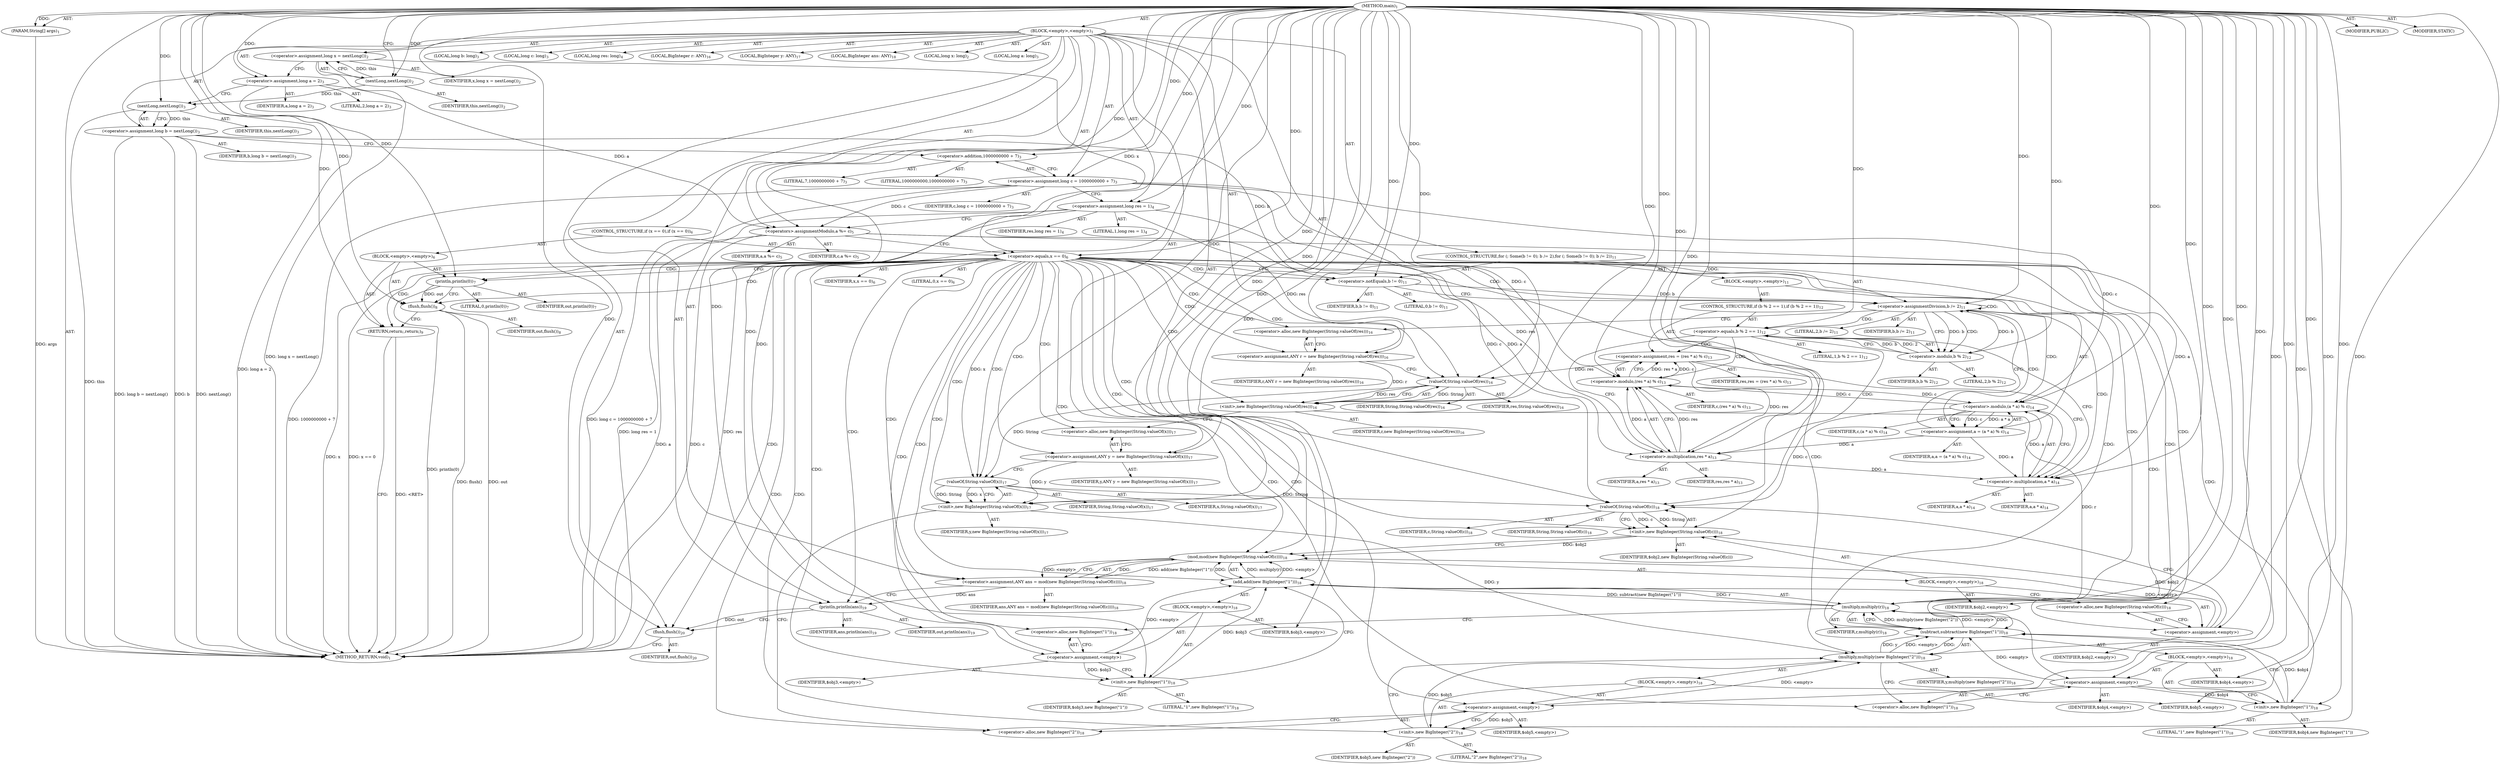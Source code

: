digraph "main" {  
"21" [label = <(METHOD,main)<SUB>1</SUB>> ]
"22" [label = <(PARAM,String[] args)<SUB>1</SUB>> ]
"23" [label = <(BLOCK,&lt;empty&gt;,&lt;empty&gt;)<SUB>1</SUB>> ]
"24" [label = <(LOCAL,long x: long)<SUB>2</SUB>> ]
"25" [label = <(&lt;operator&gt;.assignment,long x = nextLong())<SUB>2</SUB>> ]
"26" [label = <(IDENTIFIER,x,long x = nextLong())<SUB>2</SUB>> ]
"27" [label = <(nextLong,nextLong())<SUB>2</SUB>> ]
"28" [label = <(IDENTIFIER,this,nextLong())<SUB>2</SUB>> ]
"29" [label = <(LOCAL,long a: long)<SUB>3</SUB>> ]
"30" [label = <(LOCAL,long b: long)<SUB>3</SUB>> ]
"31" [label = <(LOCAL,long c: long)<SUB>3</SUB>> ]
"32" [label = <(&lt;operator&gt;.assignment,long a = 2)<SUB>3</SUB>> ]
"33" [label = <(IDENTIFIER,a,long a = 2)<SUB>3</SUB>> ]
"34" [label = <(LITERAL,2,long a = 2)<SUB>3</SUB>> ]
"35" [label = <(&lt;operator&gt;.assignment,long b = nextLong())<SUB>3</SUB>> ]
"36" [label = <(IDENTIFIER,b,long b = nextLong())<SUB>3</SUB>> ]
"37" [label = <(nextLong,nextLong())<SUB>3</SUB>> ]
"38" [label = <(IDENTIFIER,this,nextLong())<SUB>3</SUB>> ]
"39" [label = <(&lt;operator&gt;.assignment,long c = 1000000000 + 7)<SUB>3</SUB>> ]
"40" [label = <(IDENTIFIER,c,long c = 1000000000 + 7)<SUB>3</SUB>> ]
"41" [label = <(&lt;operator&gt;.addition,1000000000 + 7)<SUB>3</SUB>> ]
"42" [label = <(LITERAL,1000000000,1000000000 + 7)<SUB>3</SUB>> ]
"43" [label = <(LITERAL,7,1000000000 + 7)<SUB>3</SUB>> ]
"44" [label = <(LOCAL,long res: long)<SUB>4</SUB>> ]
"45" [label = <(&lt;operator&gt;.assignment,long res = 1)<SUB>4</SUB>> ]
"46" [label = <(IDENTIFIER,res,long res = 1)<SUB>4</SUB>> ]
"47" [label = <(LITERAL,1,long res = 1)<SUB>4</SUB>> ]
"48" [label = <(&lt;operators&gt;.assignmentModulo,a %= c)<SUB>5</SUB>> ]
"49" [label = <(IDENTIFIER,a,a %= c)<SUB>5</SUB>> ]
"50" [label = <(IDENTIFIER,c,a %= c)<SUB>5</SUB>> ]
"51" [label = <(CONTROL_STRUCTURE,if (x == 0),if (x == 0))<SUB>6</SUB>> ]
"52" [label = <(&lt;operator&gt;.equals,x == 0)<SUB>6</SUB>> ]
"53" [label = <(IDENTIFIER,x,x == 0)<SUB>6</SUB>> ]
"54" [label = <(LITERAL,0,x == 0)<SUB>6</SUB>> ]
"55" [label = <(BLOCK,&lt;empty&gt;,&lt;empty&gt;)<SUB>6</SUB>> ]
"56" [label = <(println,println(0))<SUB>7</SUB>> ]
"57" [label = <(IDENTIFIER,out,println(0))<SUB>7</SUB>> ]
"58" [label = <(LITERAL,0,println(0))<SUB>7</SUB>> ]
"59" [label = <(flush,flush())<SUB>8</SUB>> ]
"60" [label = <(IDENTIFIER,out,flush())<SUB>8</SUB>> ]
"61" [label = <(RETURN,return;,return;)<SUB>9</SUB>> ]
"62" [label = <(CONTROL_STRUCTURE,for (; Some(b != 0); b /= 2),for (; Some(b != 0); b /= 2))<SUB>11</SUB>> ]
"63" [label = <(&lt;operator&gt;.notEquals,b != 0)<SUB>11</SUB>> ]
"64" [label = <(IDENTIFIER,b,b != 0)<SUB>11</SUB>> ]
"65" [label = <(LITERAL,0,b != 0)<SUB>11</SUB>> ]
"66" [label = <(&lt;operator&gt;.assignmentDivision,b /= 2)<SUB>11</SUB>> ]
"67" [label = <(IDENTIFIER,b,b /= 2)<SUB>11</SUB>> ]
"68" [label = <(LITERAL,2,b /= 2)<SUB>11</SUB>> ]
"69" [label = <(BLOCK,&lt;empty&gt;,&lt;empty&gt;)<SUB>11</SUB>> ]
"70" [label = <(CONTROL_STRUCTURE,if (b % 2 == 1),if (b % 2 == 1))<SUB>12</SUB>> ]
"71" [label = <(&lt;operator&gt;.equals,b % 2 == 1)<SUB>12</SUB>> ]
"72" [label = <(&lt;operator&gt;.modulo,b % 2)<SUB>12</SUB>> ]
"73" [label = <(IDENTIFIER,b,b % 2)<SUB>12</SUB>> ]
"74" [label = <(LITERAL,2,b % 2)<SUB>12</SUB>> ]
"75" [label = <(LITERAL,1,b % 2 == 1)<SUB>12</SUB>> ]
"76" [label = <(&lt;operator&gt;.assignment,res = (res * a) % c)<SUB>13</SUB>> ]
"77" [label = <(IDENTIFIER,res,res = (res * a) % c)<SUB>13</SUB>> ]
"78" [label = <(&lt;operator&gt;.modulo,(res * a) % c)<SUB>13</SUB>> ]
"79" [label = <(&lt;operator&gt;.multiplication,res * a)<SUB>13</SUB>> ]
"80" [label = <(IDENTIFIER,res,res * a)<SUB>13</SUB>> ]
"81" [label = <(IDENTIFIER,a,res * a)<SUB>13</SUB>> ]
"82" [label = <(IDENTIFIER,c,(res * a) % c)<SUB>13</SUB>> ]
"83" [label = <(&lt;operator&gt;.assignment,a = (a * a) % c)<SUB>14</SUB>> ]
"84" [label = <(IDENTIFIER,a,a = (a * a) % c)<SUB>14</SUB>> ]
"85" [label = <(&lt;operator&gt;.modulo,(a * a) % c)<SUB>14</SUB>> ]
"86" [label = <(&lt;operator&gt;.multiplication,a * a)<SUB>14</SUB>> ]
"87" [label = <(IDENTIFIER,a,a * a)<SUB>14</SUB>> ]
"88" [label = <(IDENTIFIER,a,a * a)<SUB>14</SUB>> ]
"89" [label = <(IDENTIFIER,c,(a * a) % c)<SUB>14</SUB>> ]
"4" [label = <(LOCAL,BigInteger r: ANY)<SUB>16</SUB>> ]
"90" [label = <(&lt;operator&gt;.assignment,ANY r = new BigInteger(String.valueOf(res)))<SUB>16</SUB>> ]
"91" [label = <(IDENTIFIER,r,ANY r = new BigInteger(String.valueOf(res)))<SUB>16</SUB>> ]
"92" [label = <(&lt;operator&gt;.alloc,new BigInteger(String.valueOf(res)))<SUB>16</SUB>> ]
"93" [label = <(&lt;init&gt;,new BigInteger(String.valueOf(res)))<SUB>16</SUB>> ]
"3" [label = <(IDENTIFIER,r,new BigInteger(String.valueOf(res)))<SUB>16</SUB>> ]
"94" [label = <(valueOf,String.valueOf(res))<SUB>16</SUB>> ]
"95" [label = <(IDENTIFIER,String,String.valueOf(res))<SUB>16</SUB>> ]
"96" [label = <(IDENTIFIER,res,String.valueOf(res))<SUB>16</SUB>> ]
"6" [label = <(LOCAL,BigInteger y: ANY)<SUB>17</SUB>> ]
"97" [label = <(&lt;operator&gt;.assignment,ANY y = new BigInteger(String.valueOf(x)))<SUB>17</SUB>> ]
"98" [label = <(IDENTIFIER,y,ANY y = new BigInteger(String.valueOf(x)))<SUB>17</SUB>> ]
"99" [label = <(&lt;operator&gt;.alloc,new BigInteger(String.valueOf(x)))<SUB>17</SUB>> ]
"100" [label = <(&lt;init&gt;,new BigInteger(String.valueOf(x)))<SUB>17</SUB>> ]
"5" [label = <(IDENTIFIER,y,new BigInteger(String.valueOf(x)))<SUB>17</SUB>> ]
"101" [label = <(valueOf,String.valueOf(x))<SUB>17</SUB>> ]
"102" [label = <(IDENTIFIER,String,String.valueOf(x))<SUB>17</SUB>> ]
"103" [label = <(IDENTIFIER,x,String.valueOf(x))<SUB>17</SUB>> ]
"104" [label = <(LOCAL,BigInteger ans: ANY)<SUB>18</SUB>> ]
"105" [label = <(&lt;operator&gt;.assignment,ANY ans = mod(new BigInteger(String.valueOf(c))))<SUB>18</SUB>> ]
"106" [label = <(IDENTIFIER,ans,ANY ans = mod(new BigInteger(String.valueOf(c))))<SUB>18</SUB>> ]
"107" [label = <(mod,mod(new BigInteger(String.valueOf(c))))<SUB>18</SUB>> ]
"108" [label = <(add,add(new BigInteger(&quot;1&quot;)))<SUB>18</SUB>> ]
"109" [label = <(multiply,multiply(r))<SUB>18</SUB>> ]
"110" [label = <(subtract,subtract(new BigInteger(&quot;1&quot;)))<SUB>18</SUB>> ]
"111" [label = <(multiply,multiply(new BigInteger(&quot;2&quot;)))<SUB>18</SUB>> ]
"112" [label = <(IDENTIFIER,y,multiply(new BigInteger(&quot;2&quot;)))<SUB>18</SUB>> ]
"113" [label = <(BLOCK,&lt;empty&gt;,&lt;empty&gt;)<SUB>18</SUB>> ]
"114" [label = <(&lt;operator&gt;.assignment,&lt;empty&gt;)> ]
"115" [label = <(IDENTIFIER,$obj5,&lt;empty&gt;)> ]
"116" [label = <(&lt;operator&gt;.alloc,new BigInteger(&quot;2&quot;))<SUB>18</SUB>> ]
"117" [label = <(&lt;init&gt;,new BigInteger(&quot;2&quot;))<SUB>18</SUB>> ]
"118" [label = <(IDENTIFIER,$obj5,new BigInteger(&quot;2&quot;))> ]
"119" [label = <(LITERAL,&quot;2&quot;,new BigInteger(&quot;2&quot;))<SUB>18</SUB>> ]
"120" [label = <(IDENTIFIER,$obj5,&lt;empty&gt;)> ]
"121" [label = <(BLOCK,&lt;empty&gt;,&lt;empty&gt;)<SUB>18</SUB>> ]
"122" [label = <(&lt;operator&gt;.assignment,&lt;empty&gt;)> ]
"123" [label = <(IDENTIFIER,$obj4,&lt;empty&gt;)> ]
"124" [label = <(&lt;operator&gt;.alloc,new BigInteger(&quot;1&quot;))<SUB>18</SUB>> ]
"125" [label = <(&lt;init&gt;,new BigInteger(&quot;1&quot;))<SUB>18</SUB>> ]
"126" [label = <(IDENTIFIER,$obj4,new BigInteger(&quot;1&quot;))> ]
"127" [label = <(LITERAL,&quot;1&quot;,new BigInteger(&quot;1&quot;))<SUB>18</SUB>> ]
"128" [label = <(IDENTIFIER,$obj4,&lt;empty&gt;)> ]
"129" [label = <(IDENTIFIER,r,multiply(r))<SUB>18</SUB>> ]
"130" [label = <(BLOCK,&lt;empty&gt;,&lt;empty&gt;)<SUB>18</SUB>> ]
"131" [label = <(&lt;operator&gt;.assignment,&lt;empty&gt;)> ]
"132" [label = <(IDENTIFIER,$obj3,&lt;empty&gt;)> ]
"133" [label = <(&lt;operator&gt;.alloc,new BigInteger(&quot;1&quot;))<SUB>18</SUB>> ]
"134" [label = <(&lt;init&gt;,new BigInteger(&quot;1&quot;))<SUB>18</SUB>> ]
"135" [label = <(IDENTIFIER,$obj3,new BigInteger(&quot;1&quot;))> ]
"136" [label = <(LITERAL,&quot;1&quot;,new BigInteger(&quot;1&quot;))<SUB>18</SUB>> ]
"137" [label = <(IDENTIFIER,$obj3,&lt;empty&gt;)> ]
"138" [label = <(BLOCK,&lt;empty&gt;,&lt;empty&gt;)<SUB>18</SUB>> ]
"139" [label = <(&lt;operator&gt;.assignment,&lt;empty&gt;)> ]
"140" [label = <(IDENTIFIER,$obj2,&lt;empty&gt;)> ]
"141" [label = <(&lt;operator&gt;.alloc,new BigInteger(String.valueOf(c)))<SUB>18</SUB>> ]
"142" [label = <(&lt;init&gt;,new BigInteger(String.valueOf(c)))<SUB>18</SUB>> ]
"143" [label = <(IDENTIFIER,$obj2,new BigInteger(String.valueOf(c)))> ]
"144" [label = <(valueOf,String.valueOf(c))<SUB>18</SUB>> ]
"145" [label = <(IDENTIFIER,String,String.valueOf(c))<SUB>18</SUB>> ]
"146" [label = <(IDENTIFIER,c,String.valueOf(c))<SUB>18</SUB>> ]
"147" [label = <(IDENTIFIER,$obj2,&lt;empty&gt;)> ]
"148" [label = <(println,println(ans))<SUB>19</SUB>> ]
"149" [label = <(IDENTIFIER,out,println(ans))<SUB>19</SUB>> ]
"150" [label = <(IDENTIFIER,ans,println(ans))<SUB>19</SUB>> ]
"151" [label = <(flush,flush())<SUB>20</SUB>> ]
"152" [label = <(IDENTIFIER,out,flush())<SUB>20</SUB>> ]
"153" [label = <(MODIFIER,PUBLIC)> ]
"154" [label = <(MODIFIER,STATIC)> ]
"155" [label = <(METHOD_RETURN,void)<SUB>1</SUB>> ]
  "21" -> "22"  [ label = "AST: "] 
  "21" -> "23"  [ label = "AST: "] 
  "21" -> "153"  [ label = "AST: "] 
  "21" -> "154"  [ label = "AST: "] 
  "21" -> "155"  [ label = "AST: "] 
  "23" -> "24"  [ label = "AST: "] 
  "23" -> "25"  [ label = "AST: "] 
  "23" -> "29"  [ label = "AST: "] 
  "23" -> "30"  [ label = "AST: "] 
  "23" -> "31"  [ label = "AST: "] 
  "23" -> "32"  [ label = "AST: "] 
  "23" -> "35"  [ label = "AST: "] 
  "23" -> "39"  [ label = "AST: "] 
  "23" -> "44"  [ label = "AST: "] 
  "23" -> "45"  [ label = "AST: "] 
  "23" -> "48"  [ label = "AST: "] 
  "23" -> "51"  [ label = "AST: "] 
  "23" -> "62"  [ label = "AST: "] 
  "23" -> "4"  [ label = "AST: "] 
  "23" -> "90"  [ label = "AST: "] 
  "23" -> "93"  [ label = "AST: "] 
  "23" -> "6"  [ label = "AST: "] 
  "23" -> "97"  [ label = "AST: "] 
  "23" -> "100"  [ label = "AST: "] 
  "23" -> "104"  [ label = "AST: "] 
  "23" -> "105"  [ label = "AST: "] 
  "23" -> "148"  [ label = "AST: "] 
  "23" -> "151"  [ label = "AST: "] 
  "25" -> "26"  [ label = "AST: "] 
  "25" -> "27"  [ label = "AST: "] 
  "27" -> "28"  [ label = "AST: "] 
  "32" -> "33"  [ label = "AST: "] 
  "32" -> "34"  [ label = "AST: "] 
  "35" -> "36"  [ label = "AST: "] 
  "35" -> "37"  [ label = "AST: "] 
  "37" -> "38"  [ label = "AST: "] 
  "39" -> "40"  [ label = "AST: "] 
  "39" -> "41"  [ label = "AST: "] 
  "41" -> "42"  [ label = "AST: "] 
  "41" -> "43"  [ label = "AST: "] 
  "45" -> "46"  [ label = "AST: "] 
  "45" -> "47"  [ label = "AST: "] 
  "48" -> "49"  [ label = "AST: "] 
  "48" -> "50"  [ label = "AST: "] 
  "51" -> "52"  [ label = "AST: "] 
  "51" -> "55"  [ label = "AST: "] 
  "52" -> "53"  [ label = "AST: "] 
  "52" -> "54"  [ label = "AST: "] 
  "55" -> "56"  [ label = "AST: "] 
  "55" -> "59"  [ label = "AST: "] 
  "55" -> "61"  [ label = "AST: "] 
  "56" -> "57"  [ label = "AST: "] 
  "56" -> "58"  [ label = "AST: "] 
  "59" -> "60"  [ label = "AST: "] 
  "62" -> "63"  [ label = "AST: "] 
  "62" -> "66"  [ label = "AST: "] 
  "62" -> "69"  [ label = "AST: "] 
  "63" -> "64"  [ label = "AST: "] 
  "63" -> "65"  [ label = "AST: "] 
  "66" -> "67"  [ label = "AST: "] 
  "66" -> "68"  [ label = "AST: "] 
  "69" -> "70"  [ label = "AST: "] 
  "69" -> "83"  [ label = "AST: "] 
  "70" -> "71"  [ label = "AST: "] 
  "70" -> "76"  [ label = "AST: "] 
  "71" -> "72"  [ label = "AST: "] 
  "71" -> "75"  [ label = "AST: "] 
  "72" -> "73"  [ label = "AST: "] 
  "72" -> "74"  [ label = "AST: "] 
  "76" -> "77"  [ label = "AST: "] 
  "76" -> "78"  [ label = "AST: "] 
  "78" -> "79"  [ label = "AST: "] 
  "78" -> "82"  [ label = "AST: "] 
  "79" -> "80"  [ label = "AST: "] 
  "79" -> "81"  [ label = "AST: "] 
  "83" -> "84"  [ label = "AST: "] 
  "83" -> "85"  [ label = "AST: "] 
  "85" -> "86"  [ label = "AST: "] 
  "85" -> "89"  [ label = "AST: "] 
  "86" -> "87"  [ label = "AST: "] 
  "86" -> "88"  [ label = "AST: "] 
  "90" -> "91"  [ label = "AST: "] 
  "90" -> "92"  [ label = "AST: "] 
  "93" -> "3"  [ label = "AST: "] 
  "93" -> "94"  [ label = "AST: "] 
  "94" -> "95"  [ label = "AST: "] 
  "94" -> "96"  [ label = "AST: "] 
  "97" -> "98"  [ label = "AST: "] 
  "97" -> "99"  [ label = "AST: "] 
  "100" -> "5"  [ label = "AST: "] 
  "100" -> "101"  [ label = "AST: "] 
  "101" -> "102"  [ label = "AST: "] 
  "101" -> "103"  [ label = "AST: "] 
  "105" -> "106"  [ label = "AST: "] 
  "105" -> "107"  [ label = "AST: "] 
  "107" -> "108"  [ label = "AST: "] 
  "107" -> "138"  [ label = "AST: "] 
  "108" -> "109"  [ label = "AST: "] 
  "108" -> "130"  [ label = "AST: "] 
  "109" -> "110"  [ label = "AST: "] 
  "109" -> "129"  [ label = "AST: "] 
  "110" -> "111"  [ label = "AST: "] 
  "110" -> "121"  [ label = "AST: "] 
  "111" -> "112"  [ label = "AST: "] 
  "111" -> "113"  [ label = "AST: "] 
  "113" -> "114"  [ label = "AST: "] 
  "113" -> "117"  [ label = "AST: "] 
  "113" -> "120"  [ label = "AST: "] 
  "114" -> "115"  [ label = "AST: "] 
  "114" -> "116"  [ label = "AST: "] 
  "117" -> "118"  [ label = "AST: "] 
  "117" -> "119"  [ label = "AST: "] 
  "121" -> "122"  [ label = "AST: "] 
  "121" -> "125"  [ label = "AST: "] 
  "121" -> "128"  [ label = "AST: "] 
  "122" -> "123"  [ label = "AST: "] 
  "122" -> "124"  [ label = "AST: "] 
  "125" -> "126"  [ label = "AST: "] 
  "125" -> "127"  [ label = "AST: "] 
  "130" -> "131"  [ label = "AST: "] 
  "130" -> "134"  [ label = "AST: "] 
  "130" -> "137"  [ label = "AST: "] 
  "131" -> "132"  [ label = "AST: "] 
  "131" -> "133"  [ label = "AST: "] 
  "134" -> "135"  [ label = "AST: "] 
  "134" -> "136"  [ label = "AST: "] 
  "138" -> "139"  [ label = "AST: "] 
  "138" -> "142"  [ label = "AST: "] 
  "138" -> "147"  [ label = "AST: "] 
  "139" -> "140"  [ label = "AST: "] 
  "139" -> "141"  [ label = "AST: "] 
  "142" -> "143"  [ label = "AST: "] 
  "142" -> "144"  [ label = "AST: "] 
  "144" -> "145"  [ label = "AST: "] 
  "144" -> "146"  [ label = "AST: "] 
  "148" -> "149"  [ label = "AST: "] 
  "148" -> "150"  [ label = "AST: "] 
  "151" -> "152"  [ label = "AST: "] 
  "25" -> "32"  [ label = "CFG: "] 
  "32" -> "37"  [ label = "CFG: "] 
  "35" -> "41"  [ label = "CFG: "] 
  "39" -> "45"  [ label = "CFG: "] 
  "45" -> "48"  [ label = "CFG: "] 
  "48" -> "52"  [ label = "CFG: "] 
  "90" -> "94"  [ label = "CFG: "] 
  "93" -> "99"  [ label = "CFG: "] 
  "97" -> "101"  [ label = "CFG: "] 
  "100" -> "116"  [ label = "CFG: "] 
  "105" -> "148"  [ label = "CFG: "] 
  "148" -> "151"  [ label = "CFG: "] 
  "151" -> "155"  [ label = "CFG: "] 
  "27" -> "25"  [ label = "CFG: "] 
  "37" -> "35"  [ label = "CFG: "] 
  "41" -> "39"  [ label = "CFG: "] 
  "52" -> "56"  [ label = "CFG: "] 
  "52" -> "63"  [ label = "CFG: "] 
  "63" -> "66"  [ label = "CFG: "] 
  "66" -> "72"  [ label = "CFG: "] 
  "66" -> "92"  [ label = "CFG: "] 
  "92" -> "90"  [ label = "CFG: "] 
  "94" -> "93"  [ label = "CFG: "] 
  "99" -> "97"  [ label = "CFG: "] 
  "101" -> "100"  [ label = "CFG: "] 
  "107" -> "105"  [ label = "CFG: "] 
  "56" -> "59"  [ label = "CFG: "] 
  "59" -> "61"  [ label = "CFG: "] 
  "61" -> "155"  [ label = "CFG: "] 
  "83" -> "66"  [ label = "CFG: "] 
  "108" -> "141"  [ label = "CFG: "] 
  "71" -> "79"  [ label = "CFG: "] 
  "71" -> "86"  [ label = "CFG: "] 
  "76" -> "86"  [ label = "CFG: "] 
  "85" -> "83"  [ label = "CFG: "] 
  "109" -> "133"  [ label = "CFG: "] 
  "139" -> "144"  [ label = "CFG: "] 
  "142" -> "107"  [ label = "CFG: "] 
  "72" -> "71"  [ label = "CFG: "] 
  "78" -> "76"  [ label = "CFG: "] 
  "86" -> "85"  [ label = "CFG: "] 
  "110" -> "109"  [ label = "CFG: "] 
  "131" -> "134"  [ label = "CFG: "] 
  "134" -> "108"  [ label = "CFG: "] 
  "141" -> "139"  [ label = "CFG: "] 
  "144" -> "142"  [ label = "CFG: "] 
  "79" -> "78"  [ label = "CFG: "] 
  "111" -> "124"  [ label = "CFG: "] 
  "133" -> "131"  [ label = "CFG: "] 
  "122" -> "125"  [ label = "CFG: "] 
  "125" -> "110"  [ label = "CFG: "] 
  "114" -> "117"  [ label = "CFG: "] 
  "117" -> "111"  [ label = "CFG: "] 
  "124" -> "122"  [ label = "CFG: "] 
  "116" -> "114"  [ label = "CFG: "] 
  "21" -> "27"  [ label = "CFG: "] 
  "61" -> "155"  [ label = "DDG: &lt;RET&gt;"] 
  "22" -> "155"  [ label = "DDG: args"] 
  "25" -> "155"  [ label = "DDG: long x = nextLong()"] 
  "32" -> "155"  [ label = "DDG: long a = 2"] 
  "35" -> "155"  [ label = "DDG: b"] 
  "37" -> "155"  [ label = "DDG: this"] 
  "35" -> "155"  [ label = "DDG: nextLong()"] 
  "35" -> "155"  [ label = "DDG: long b = nextLong()"] 
  "39" -> "155"  [ label = "DDG: 1000000000 + 7"] 
  "39" -> "155"  [ label = "DDG: long c = 1000000000 + 7"] 
  "45" -> "155"  [ label = "DDG: res"] 
  "45" -> "155"  [ label = "DDG: long res = 1"] 
  "48" -> "155"  [ label = "DDG: a"] 
  "48" -> "155"  [ label = "DDG: c"] 
  "52" -> "155"  [ label = "DDG: x"] 
  "52" -> "155"  [ label = "DDG: x == 0"] 
  "56" -> "155"  [ label = "DDG: println(0)"] 
  "59" -> "155"  [ label = "DDG: out"] 
  "59" -> "155"  [ label = "DDG: flush()"] 
  "21" -> "22"  [ label = "DDG: "] 
  "27" -> "25"  [ label = "DDG: this"] 
  "21" -> "32"  [ label = "DDG: "] 
  "37" -> "35"  [ label = "DDG: this"] 
  "21" -> "39"  [ label = "DDG: "] 
  "21" -> "45"  [ label = "DDG: "] 
  "39" -> "48"  [ label = "DDG: c"] 
  "21" -> "48"  [ label = "DDG: "] 
  "21" -> "90"  [ label = "DDG: "] 
  "21" -> "97"  [ label = "DDG: "] 
  "107" -> "105"  [ label = "DDG: add(new BigInteger(&quot;1&quot;))"] 
  "107" -> "105"  [ label = "DDG: &lt;empty&gt;"] 
  "107" -> "105"  [ label = "DDG: "] 
  "32" -> "48"  [ label = "DDG: a"] 
  "21" -> "66"  [ label = "DDG: "] 
  "90" -> "93"  [ label = "DDG: r"] 
  "21" -> "93"  [ label = "DDG: "] 
  "94" -> "93"  [ label = "DDG: String"] 
  "94" -> "93"  [ label = "DDG: res"] 
  "97" -> "100"  [ label = "DDG: y"] 
  "21" -> "100"  [ label = "DDG: "] 
  "101" -> "100"  [ label = "DDG: String"] 
  "101" -> "100"  [ label = "DDG: x"] 
  "21" -> "148"  [ label = "DDG: "] 
  "105" -> "148"  [ label = "DDG: ans"] 
  "148" -> "151"  [ label = "DDG: out"] 
  "21" -> "151"  [ label = "DDG: "] 
  "21" -> "27"  [ label = "DDG: "] 
  "27" -> "37"  [ label = "DDG: this"] 
  "21" -> "37"  [ label = "DDG: "] 
  "21" -> "41"  [ label = "DDG: "] 
  "25" -> "52"  [ label = "DDG: x"] 
  "21" -> "52"  [ label = "DDG: "] 
  "21" -> "61"  [ label = "DDG: "] 
  "35" -> "63"  [ label = "DDG: b"] 
  "21" -> "63"  [ label = "DDG: "] 
  "63" -> "66"  [ label = "DDG: b"] 
  "72" -> "66"  [ label = "DDG: b"] 
  "85" -> "83"  [ label = "DDG: a * a"] 
  "85" -> "83"  [ label = "DDG: c"] 
  "21" -> "94"  [ label = "DDG: "] 
  "45" -> "94"  [ label = "DDG: res"] 
  "76" -> "94"  [ label = "DDG: res"] 
  "94" -> "101"  [ label = "DDG: String"] 
  "21" -> "101"  [ label = "DDG: "] 
  "52" -> "101"  [ label = "DDG: x"] 
  "108" -> "107"  [ label = "DDG: multiply(r)"] 
  "108" -> "107"  [ label = "DDG: &lt;empty&gt;"] 
  "108" -> "107"  [ label = "DDG: "] 
  "139" -> "107"  [ label = "DDG: &lt;empty&gt;"] 
  "142" -> "107"  [ label = "DDG: $obj2"] 
  "21" -> "107"  [ label = "DDG: "] 
  "21" -> "56"  [ label = "DDG: "] 
  "56" -> "59"  [ label = "DDG: out"] 
  "21" -> "59"  [ label = "DDG: "] 
  "78" -> "76"  [ label = "DDG: res * a"] 
  "78" -> "76"  [ label = "DDG: c"] 
  "109" -> "108"  [ label = "DDG: subtract(new BigInteger(&quot;1&quot;))"] 
  "109" -> "108"  [ label = "DDG: r"] 
  "131" -> "108"  [ label = "DDG: &lt;empty&gt;"] 
  "134" -> "108"  [ label = "DDG: $obj3"] 
  "21" -> "108"  [ label = "DDG: "] 
  "21" -> "139"  [ label = "DDG: "] 
  "21" -> "147"  [ label = "DDG: "] 
  "72" -> "71"  [ label = "DDG: b"] 
  "72" -> "71"  [ label = "DDG: 2"] 
  "21" -> "71"  [ label = "DDG: "] 
  "86" -> "85"  [ label = "DDG: a"] 
  "78" -> "85"  [ label = "DDG: c"] 
  "21" -> "85"  [ label = "DDG: "] 
  "39" -> "85"  [ label = "DDG: c"] 
  "110" -> "109"  [ label = "DDG: multiply(new BigInteger(&quot;2&quot;))"] 
  "110" -> "109"  [ label = "DDG: &lt;empty&gt;"] 
  "110" -> "109"  [ label = "DDG: "] 
  "93" -> "109"  [ label = "DDG: r"] 
  "21" -> "109"  [ label = "DDG: "] 
  "21" -> "131"  [ label = "DDG: "] 
  "21" -> "137"  [ label = "DDG: "] 
  "139" -> "142"  [ label = "DDG: $obj2"] 
  "21" -> "142"  [ label = "DDG: "] 
  "144" -> "142"  [ label = "DDG: String"] 
  "144" -> "142"  [ label = "DDG: c"] 
  "66" -> "72"  [ label = "DDG: b"] 
  "21" -> "72"  [ label = "DDG: "] 
  "79" -> "78"  [ label = "DDG: res"] 
  "79" -> "78"  [ label = "DDG: a"] 
  "85" -> "78"  [ label = "DDG: c"] 
  "21" -> "78"  [ label = "DDG: "] 
  "39" -> "78"  [ label = "DDG: c"] 
  "48" -> "86"  [ label = "DDG: a"] 
  "79" -> "86"  [ label = "DDG: a"] 
  "83" -> "86"  [ label = "DDG: a"] 
  "21" -> "86"  [ label = "DDG: "] 
  "111" -> "110"  [ label = "DDG: y"] 
  "111" -> "110"  [ label = "DDG: &lt;empty&gt;"] 
  "111" -> "110"  [ label = "DDG: "] 
  "122" -> "110"  [ label = "DDG: &lt;empty&gt;"] 
  "125" -> "110"  [ label = "DDG: $obj4"] 
  "21" -> "110"  [ label = "DDG: "] 
  "131" -> "134"  [ label = "DDG: $obj3"] 
  "21" -> "134"  [ label = "DDG: "] 
  "101" -> "144"  [ label = "DDG: String"] 
  "21" -> "144"  [ label = "DDG: "] 
  "85" -> "144"  [ label = "DDG: c"] 
  "39" -> "144"  [ label = "DDG: c"] 
  "45" -> "79"  [ label = "DDG: res"] 
  "76" -> "79"  [ label = "DDG: res"] 
  "21" -> "79"  [ label = "DDG: "] 
  "48" -> "79"  [ label = "DDG: a"] 
  "83" -> "79"  [ label = "DDG: a"] 
  "100" -> "111"  [ label = "DDG: y"] 
  "21" -> "111"  [ label = "DDG: "] 
  "114" -> "111"  [ label = "DDG: &lt;empty&gt;"] 
  "117" -> "111"  [ label = "DDG: $obj5"] 
  "21" -> "122"  [ label = "DDG: "] 
  "21" -> "128"  [ label = "DDG: "] 
  "21" -> "114"  [ label = "DDG: "] 
  "21" -> "120"  [ label = "DDG: "] 
  "122" -> "125"  [ label = "DDG: $obj4"] 
  "21" -> "125"  [ label = "DDG: "] 
  "114" -> "117"  [ label = "DDG: $obj5"] 
  "21" -> "117"  [ label = "DDG: "] 
  "52" -> "107"  [ label = "CDG: "] 
  "52" -> "94"  [ label = "CDG: "] 
  "52" -> "141"  [ label = "CDG: "] 
  "52" -> "66"  [ label = "CDG: "] 
  "52" -> "116"  [ label = "CDG: "] 
  "52" -> "122"  [ label = "CDG: "] 
  "52" -> "99"  [ label = "CDG: "] 
  "52" -> "114"  [ label = "CDG: "] 
  "52" -> "131"  [ label = "CDG: "] 
  "52" -> "56"  [ label = "CDG: "] 
  "52" -> "142"  [ label = "CDG: "] 
  "52" -> "151"  [ label = "CDG: "] 
  "52" -> "92"  [ label = "CDG: "] 
  "52" -> "59"  [ label = "CDG: "] 
  "52" -> "144"  [ label = "CDG: "] 
  "52" -> "97"  [ label = "CDG: "] 
  "52" -> "134"  [ label = "CDG: "] 
  "52" -> "93"  [ label = "CDG: "] 
  "52" -> "101"  [ label = "CDG: "] 
  "52" -> "148"  [ label = "CDG: "] 
  "52" -> "90"  [ label = "CDG: "] 
  "52" -> "61"  [ label = "CDG: "] 
  "52" -> "105"  [ label = "CDG: "] 
  "52" -> "100"  [ label = "CDG: "] 
  "52" -> "110"  [ label = "CDG: "] 
  "52" -> "117"  [ label = "CDG: "] 
  "52" -> "63"  [ label = "CDG: "] 
  "52" -> "139"  [ label = "CDG: "] 
  "52" -> "124"  [ label = "CDG: "] 
  "52" -> "108"  [ label = "CDG: "] 
  "52" -> "125"  [ label = "CDG: "] 
  "52" -> "111"  [ label = "CDG: "] 
  "52" -> "109"  [ label = "CDG: "] 
  "52" -> "133"  [ label = "CDG: "] 
  "66" -> "66"  [ label = "CDG: "] 
  "66" -> "85"  [ label = "CDG: "] 
  "66" -> "72"  [ label = "CDG: "] 
  "66" -> "83"  [ label = "CDG: "] 
  "66" -> "71"  [ label = "CDG: "] 
  "66" -> "86"  [ label = "CDG: "] 
  "71" -> "76"  [ label = "CDG: "] 
  "71" -> "79"  [ label = "CDG: "] 
  "71" -> "78"  [ label = "CDG: "] 
}
